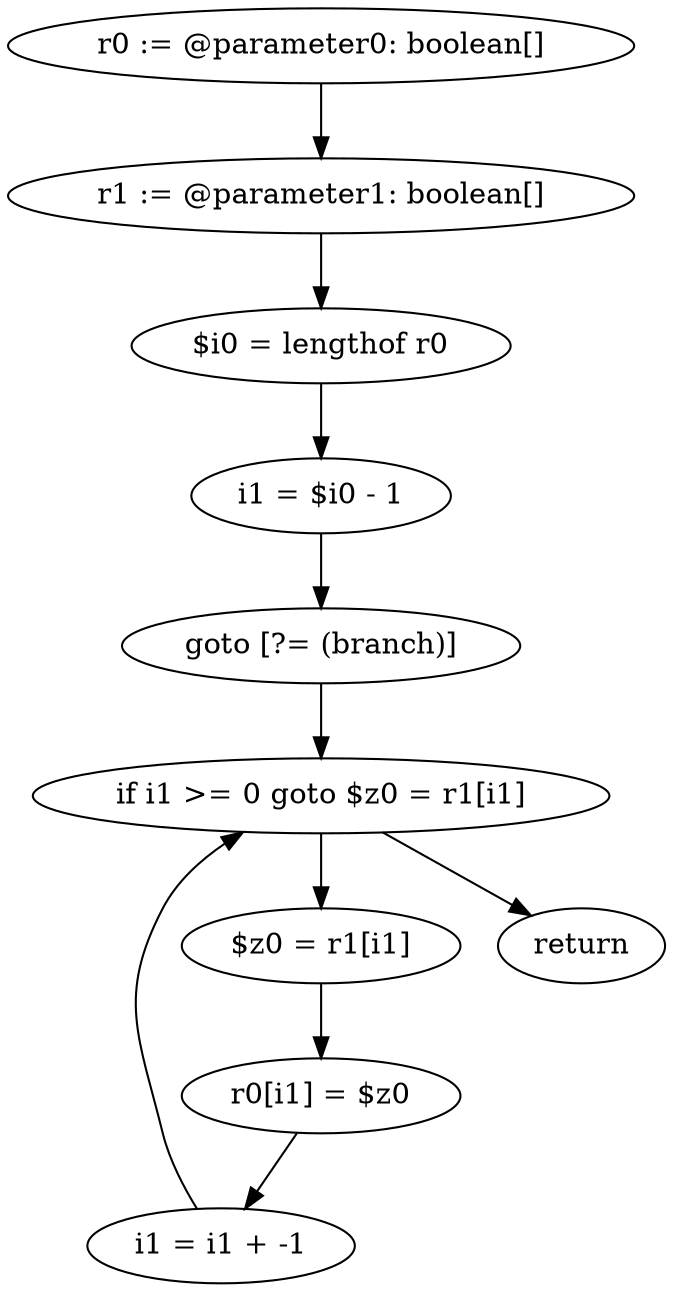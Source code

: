 digraph "unitGraph" {
    "r0 := @parameter0: boolean[]"
    "r1 := @parameter1: boolean[]"
    "$i0 = lengthof r0"
    "i1 = $i0 - 1"
    "goto [?= (branch)]"
    "$z0 = r1[i1]"
    "r0[i1] = $z0"
    "i1 = i1 + -1"
    "if i1 >= 0 goto $z0 = r1[i1]"
    "return"
    "r0 := @parameter0: boolean[]"->"r1 := @parameter1: boolean[]";
    "r1 := @parameter1: boolean[]"->"$i0 = lengthof r0";
    "$i0 = lengthof r0"->"i1 = $i0 - 1";
    "i1 = $i0 - 1"->"goto [?= (branch)]";
    "goto [?= (branch)]"->"if i1 >= 0 goto $z0 = r1[i1]";
    "$z0 = r1[i1]"->"r0[i1] = $z0";
    "r0[i1] = $z0"->"i1 = i1 + -1";
    "i1 = i1 + -1"->"if i1 >= 0 goto $z0 = r1[i1]";
    "if i1 >= 0 goto $z0 = r1[i1]"->"return";
    "if i1 >= 0 goto $z0 = r1[i1]"->"$z0 = r1[i1]";
}
